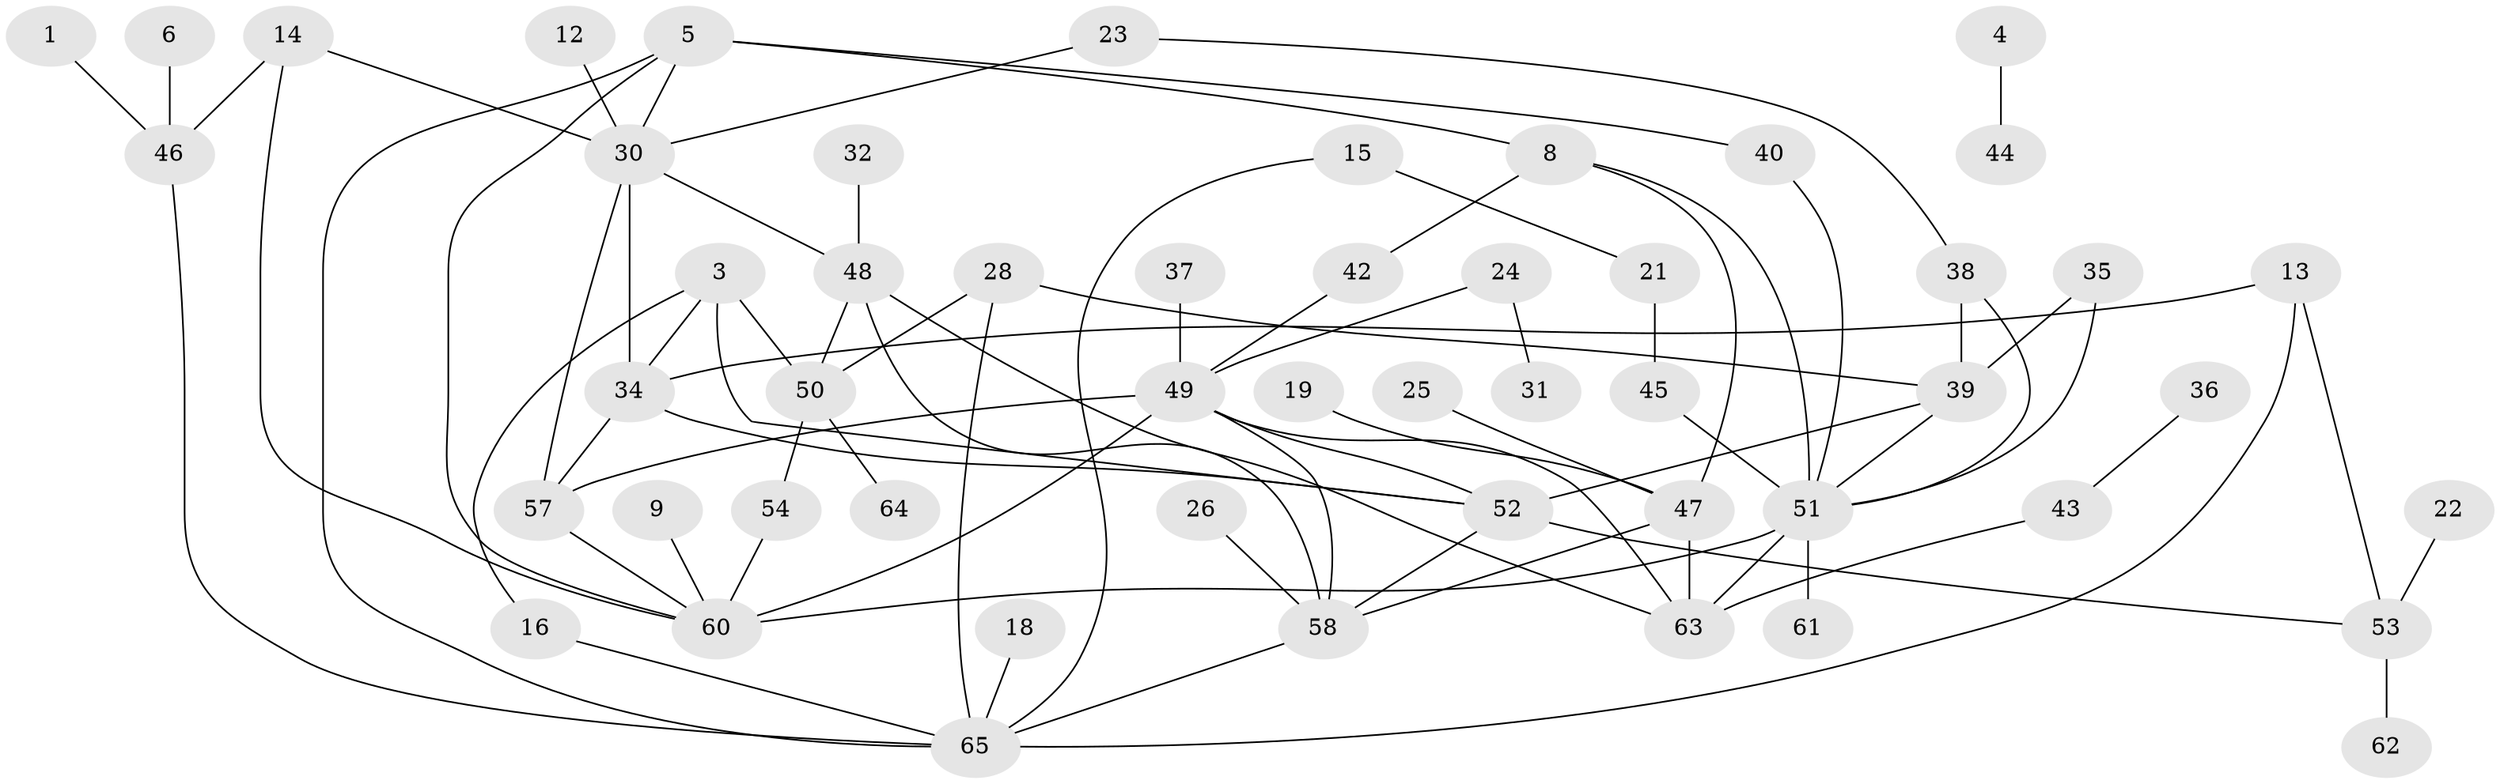 // original degree distribution, {2: 0.2868217054263566, 4: 0.13178294573643412, 3: 0.17829457364341086, 1: 0.24806201550387597, 0: 0.08527131782945736, 5: 0.06976744186046512}
// Generated by graph-tools (version 1.1) at 2025/25/03/09/25 03:25:22]
// undirected, 52 vertices, 79 edges
graph export_dot {
graph [start="1"]
  node [color=gray90,style=filled];
  1;
  3;
  4;
  5;
  6;
  8;
  9;
  12;
  13;
  14;
  15;
  16;
  18;
  19;
  21;
  22;
  23;
  24;
  25;
  26;
  28;
  30;
  31;
  32;
  34;
  35;
  36;
  37;
  38;
  39;
  40;
  42;
  43;
  44;
  45;
  46;
  47;
  48;
  49;
  50;
  51;
  52;
  53;
  54;
  57;
  58;
  60;
  61;
  62;
  63;
  64;
  65;
  1 -- 46 [weight=1.0];
  3 -- 16 [weight=1.0];
  3 -- 34 [weight=1.0];
  3 -- 50 [weight=1.0];
  3 -- 52 [weight=1.0];
  4 -- 44 [weight=1.0];
  5 -- 8 [weight=1.0];
  5 -- 30 [weight=1.0];
  5 -- 40 [weight=1.0];
  5 -- 60 [weight=1.0];
  5 -- 65 [weight=1.0];
  6 -- 46 [weight=1.0];
  8 -- 42 [weight=1.0];
  8 -- 47 [weight=1.0];
  8 -- 51 [weight=1.0];
  9 -- 60 [weight=1.0];
  12 -- 30 [weight=1.0];
  13 -- 34 [weight=1.0];
  13 -- 53 [weight=1.0];
  13 -- 65 [weight=1.0];
  14 -- 30 [weight=1.0];
  14 -- 46 [weight=1.0];
  14 -- 60 [weight=1.0];
  15 -- 21 [weight=1.0];
  15 -- 65 [weight=1.0];
  16 -- 65 [weight=1.0];
  18 -- 65 [weight=1.0];
  19 -- 47 [weight=1.0];
  21 -- 45 [weight=1.0];
  22 -- 53 [weight=1.0];
  23 -- 30 [weight=1.0];
  23 -- 38 [weight=1.0];
  24 -- 31 [weight=1.0];
  24 -- 49 [weight=1.0];
  25 -- 47 [weight=1.0];
  26 -- 58 [weight=1.0];
  28 -- 39 [weight=1.0];
  28 -- 50 [weight=1.0];
  28 -- 65 [weight=1.0];
  30 -- 34 [weight=1.0];
  30 -- 48 [weight=1.0];
  30 -- 57 [weight=1.0];
  32 -- 48 [weight=1.0];
  34 -- 52 [weight=1.0];
  34 -- 57 [weight=1.0];
  35 -- 39 [weight=1.0];
  35 -- 51 [weight=1.0];
  36 -- 43 [weight=1.0];
  37 -- 49 [weight=1.0];
  38 -- 39 [weight=1.0];
  38 -- 51 [weight=1.0];
  39 -- 51 [weight=1.0];
  39 -- 52 [weight=1.0];
  40 -- 51 [weight=1.0];
  42 -- 49 [weight=1.0];
  43 -- 63 [weight=1.0];
  45 -- 51 [weight=1.0];
  46 -- 65 [weight=1.0];
  47 -- 58 [weight=1.0];
  47 -- 63 [weight=1.0];
  48 -- 50 [weight=1.0];
  48 -- 58 [weight=1.0];
  48 -- 63 [weight=1.0];
  49 -- 52 [weight=1.0];
  49 -- 57 [weight=1.0];
  49 -- 58 [weight=1.0];
  49 -- 60 [weight=1.0];
  49 -- 63 [weight=1.0];
  50 -- 54 [weight=1.0];
  50 -- 64 [weight=1.0];
  51 -- 60 [weight=2.0];
  51 -- 61 [weight=1.0];
  51 -- 63 [weight=1.0];
  52 -- 53 [weight=1.0];
  52 -- 58 [weight=1.0];
  53 -- 62 [weight=1.0];
  54 -- 60 [weight=1.0];
  57 -- 60 [weight=1.0];
  58 -- 65 [weight=1.0];
}
